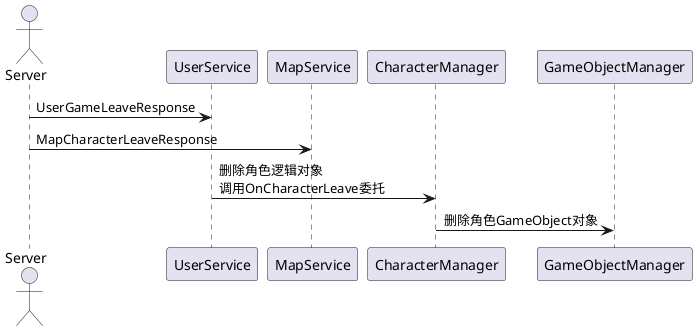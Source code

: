 @startuml

actor Server
Server -> UserService: UserGameLeaveResponse
Server -> MapService: MapCharacterLeaveResponse
UserService -> CharacterManager: 删除角色逻辑对象\n调用OnCharacterLeave委托
CharacterManager -> GameObjectManager: 删除角色GameObject对象

@enduml